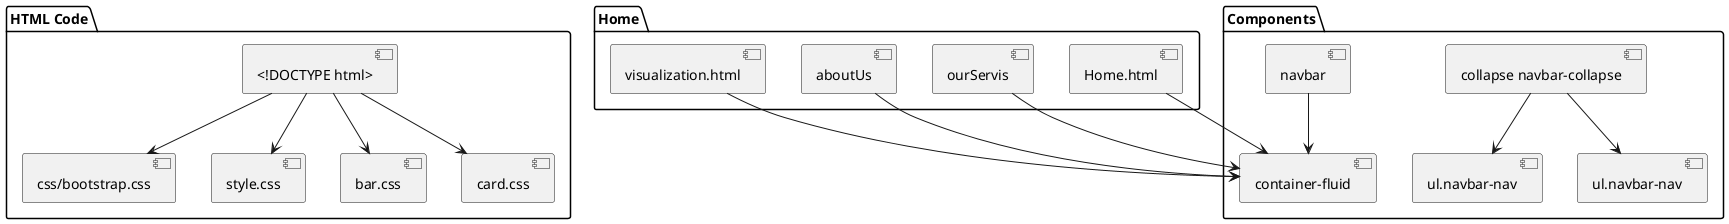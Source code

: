 @startuml

!define ICONURL https://raw.githubusercontent.com/pleo-io/assets/master/img

skinparam componentStyle uml2

package "HTML Code" {
  component "<!DOCTYPE html>" as html
  component "css/bootstrap.css" as bootstrap
  component "style.css" as style
  component "bar.css" as bar
  component "card.css" as card
}

package "Home" {
  component "Home.html" as home
  component "ourServis" as ourServices
  component "aboutUs" as aboutUs
  component "visualization.html" as visualization
}

package "Components" {
  component "navbar" as navbar
  component "container-fluid" as containerFluid
  component "collapse navbar-collapse" as navbarCollapse
  component "ul.navbar-nav" as navbarNav
  component "ul.navbar-nav" as navbarNavRight

}



html --> bootstrap
html --> style
html --> bar
html --> card

navbar --> containerFluid
navbarCollapse --> navbarNav
navbarCollapse --> navbarNavRight


home --> containerFluid
aboutUs --> containerFluid
visualization --> containerFluid
ourServices --> containerFluid



@enduml
